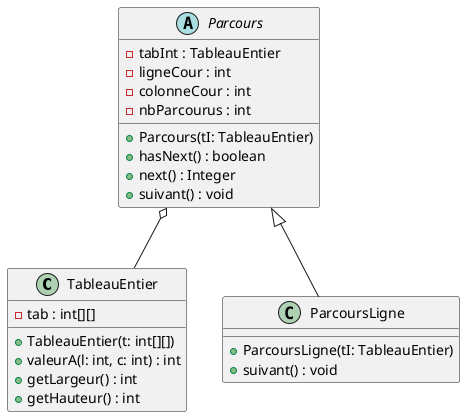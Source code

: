 @startuml

class TableauEntier {
  -tab : int[][]
  +TableauEntier(t: int[][])
  +valeurA(l: int, c: int) : int
  +getLargeur() : int
  +getHauteur() : int
}

abstract class Parcours {
  -tabInt : TableauEntier
  -ligneCour : int
  -colonneCour : int
  -nbParcourus : int
  +Parcours(tI: TableauEntier)
  +hasNext() : boolean
  +next() : Integer
  +suivant() : void
}

class ParcoursLigne {
  +ParcoursLigne(tI: TableauEntier)
  +suivant() : void
}

Parcours <|-- ParcoursLigne
Parcours o-- TableauEntier

@enduml
